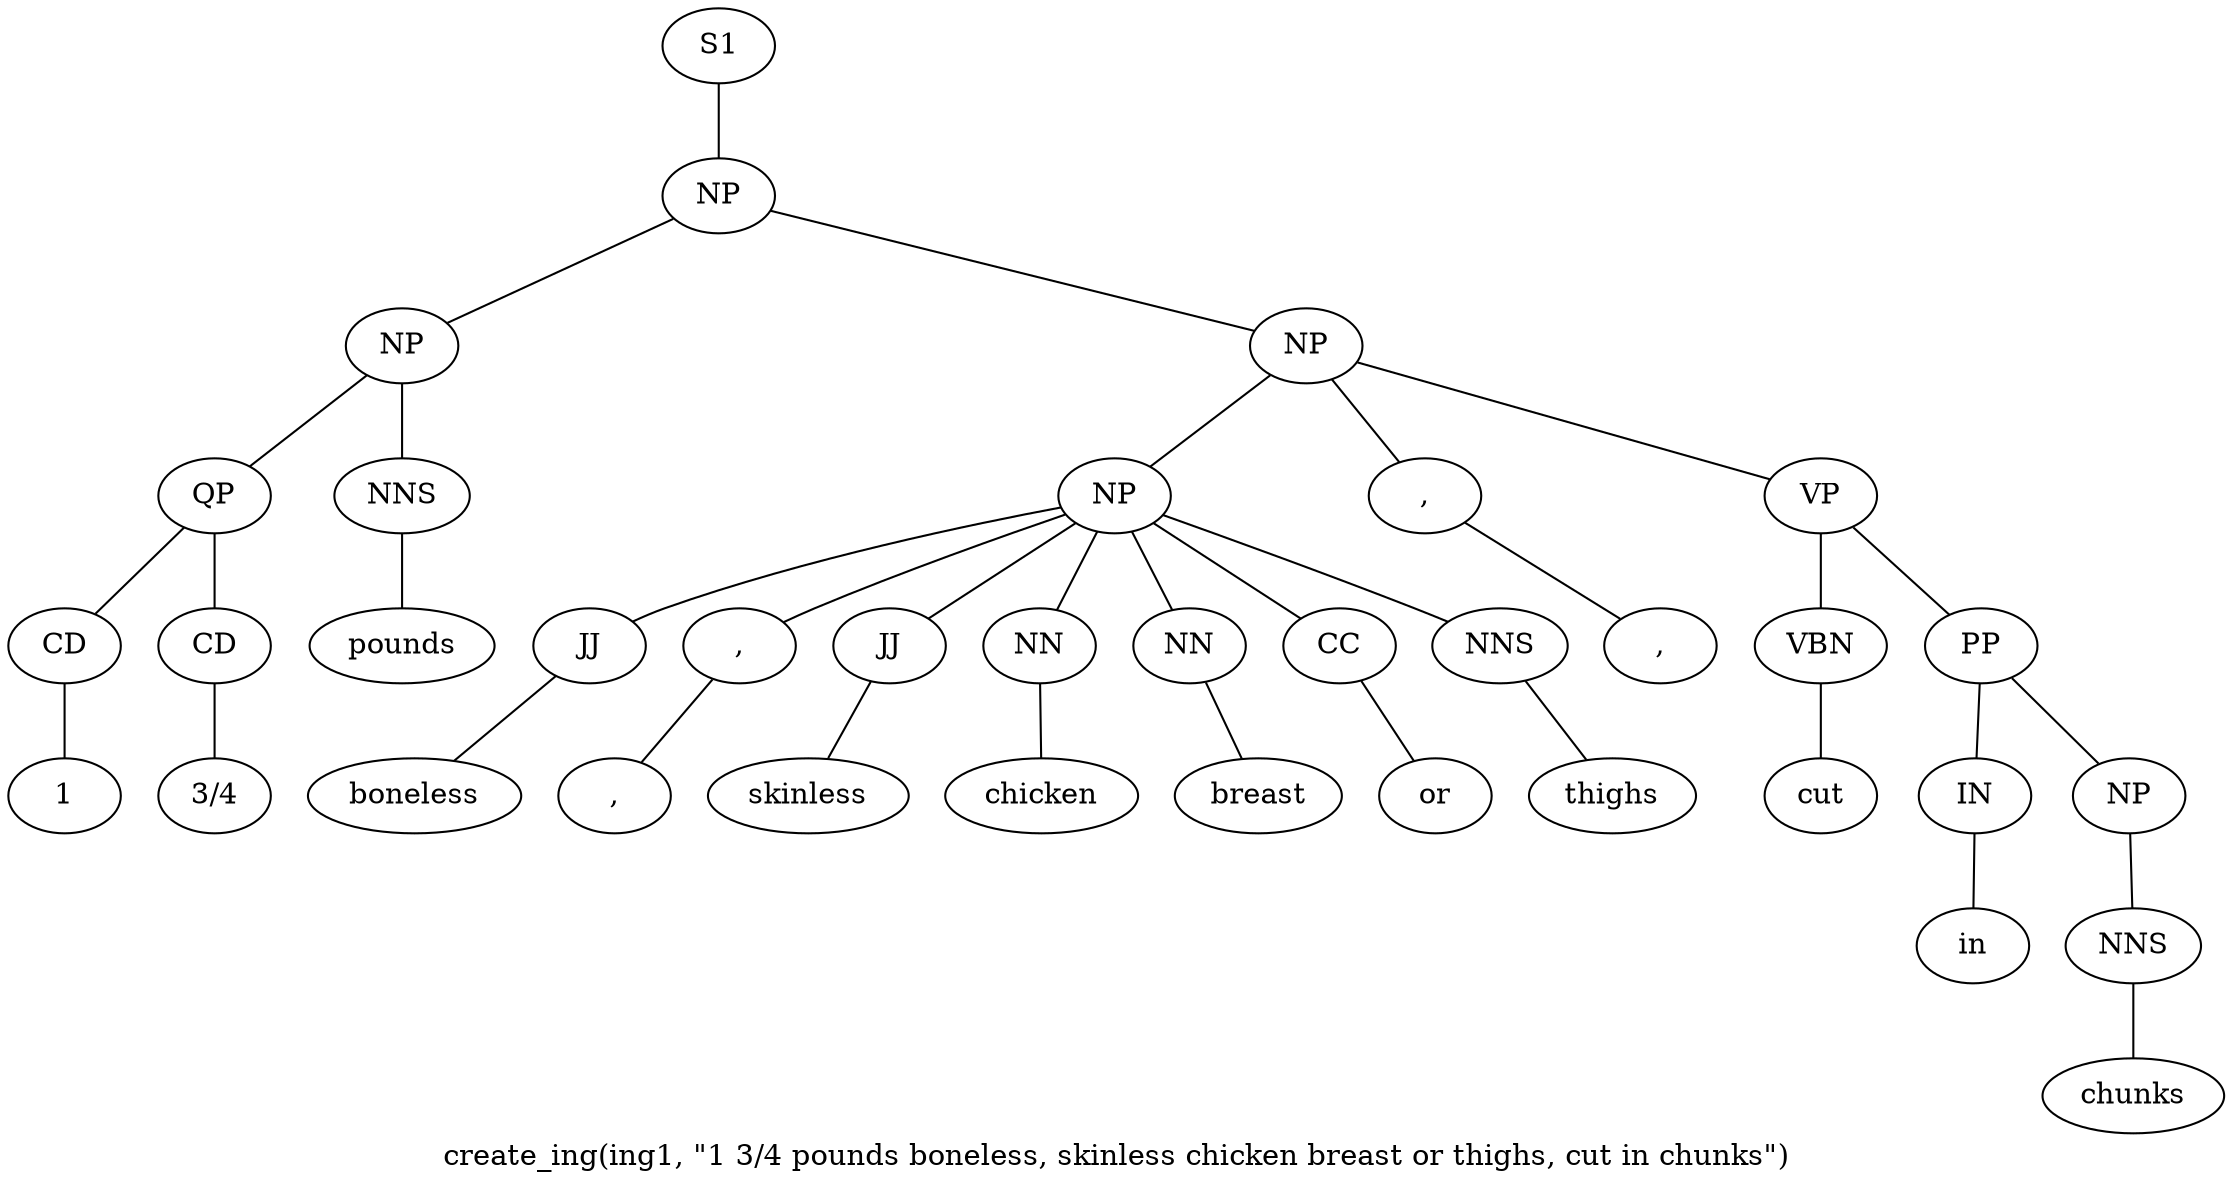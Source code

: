 graph SyntaxGraph {
	label = "create_ing(ing1, \"1 3/4 pounds boneless, skinless chicken breast or thighs, cut in chunks\")";
	Node0 [label="S1"];
	Node1 [label="NP"];
	Node2 [label="NP"];
	Node3 [label="QP"];
	Node4 [label="CD"];
	Node5 [label="1"];
	Node6 [label="CD"];
	Node7 [label="3/4"];
	Node8 [label="NNS"];
	Node9 [label="pounds"];
	Node10 [label="NP"];
	Node11 [label="NP"];
	Node12 [label="JJ"];
	Node13 [label="boneless"];
	Node14 [label=","];
	Node15 [label=","];
	Node16 [label="JJ"];
	Node17 [label="skinless"];
	Node18 [label="NN"];
	Node19 [label="chicken"];
	Node20 [label="NN"];
	Node21 [label="breast"];
	Node22 [label="CC"];
	Node23 [label="or"];
	Node24 [label="NNS"];
	Node25 [label="thighs"];
	Node26 [label=","];
	Node27 [label=","];
	Node28 [label="VP"];
	Node29 [label="VBN"];
	Node30 [label="cut"];
	Node31 [label="PP"];
	Node32 [label="IN"];
	Node33 [label="in"];
	Node34 [label="NP"];
	Node35 [label="NNS"];
	Node36 [label="chunks"];

	Node0 -- Node1;
	Node1 -- Node2;
	Node1 -- Node10;
	Node2 -- Node3;
	Node2 -- Node8;
	Node3 -- Node4;
	Node3 -- Node6;
	Node4 -- Node5;
	Node6 -- Node7;
	Node8 -- Node9;
	Node10 -- Node11;
	Node10 -- Node26;
	Node10 -- Node28;
	Node11 -- Node12;
	Node11 -- Node14;
	Node11 -- Node16;
	Node11 -- Node18;
	Node11 -- Node20;
	Node11 -- Node22;
	Node11 -- Node24;
	Node12 -- Node13;
	Node14 -- Node15;
	Node16 -- Node17;
	Node18 -- Node19;
	Node20 -- Node21;
	Node22 -- Node23;
	Node24 -- Node25;
	Node26 -- Node27;
	Node28 -- Node29;
	Node28 -- Node31;
	Node29 -- Node30;
	Node31 -- Node32;
	Node31 -- Node34;
	Node32 -- Node33;
	Node34 -- Node35;
	Node35 -- Node36;
}